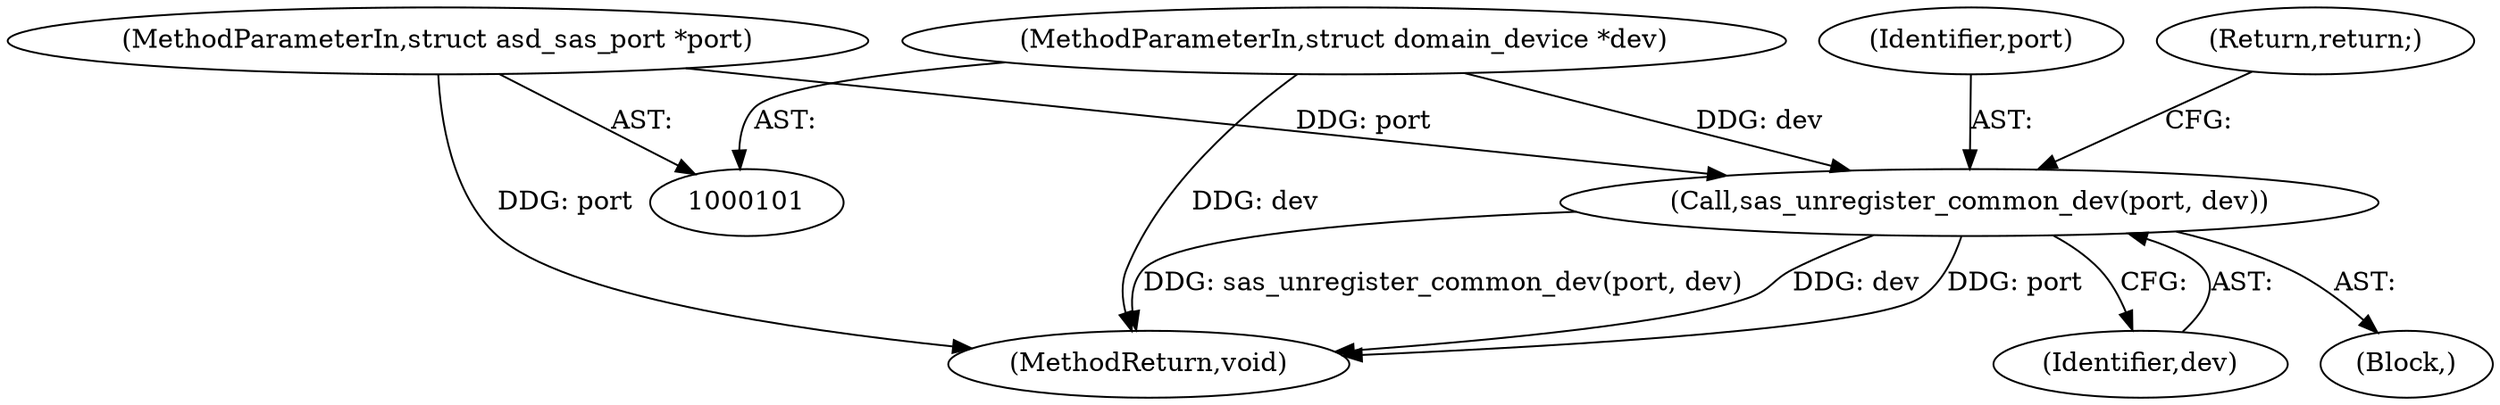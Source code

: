 digraph "0_linux_0558f33c06bb910e2879e355192227a8e8f0219d_6@pointer" {
"1000130" [label="(Call,sas_unregister_common_dev(port, dev))"];
"1000102" [label="(MethodParameterIn,struct asd_sas_port *port)"];
"1000103" [label="(MethodParameterIn,struct domain_device *dev)"];
"1000130" [label="(Call,sas_unregister_common_dev(port, dev))"];
"1000131" [label="(Identifier,port)"];
"1000133" [label="(Return,return;)"];
"1000103" [label="(MethodParameterIn,struct domain_device *dev)"];
"1000120" [label="(Block,)"];
"1000156" [label="(MethodReturn,void)"];
"1000102" [label="(MethodParameterIn,struct asd_sas_port *port)"];
"1000132" [label="(Identifier,dev)"];
"1000130" -> "1000120"  [label="AST: "];
"1000130" -> "1000132"  [label="CFG: "];
"1000131" -> "1000130"  [label="AST: "];
"1000132" -> "1000130"  [label="AST: "];
"1000133" -> "1000130"  [label="CFG: "];
"1000130" -> "1000156"  [label="DDG: dev"];
"1000130" -> "1000156"  [label="DDG: port"];
"1000130" -> "1000156"  [label="DDG: sas_unregister_common_dev(port, dev)"];
"1000102" -> "1000130"  [label="DDG: port"];
"1000103" -> "1000130"  [label="DDG: dev"];
"1000102" -> "1000101"  [label="AST: "];
"1000102" -> "1000156"  [label="DDG: port"];
"1000103" -> "1000101"  [label="AST: "];
"1000103" -> "1000156"  [label="DDG: dev"];
}
